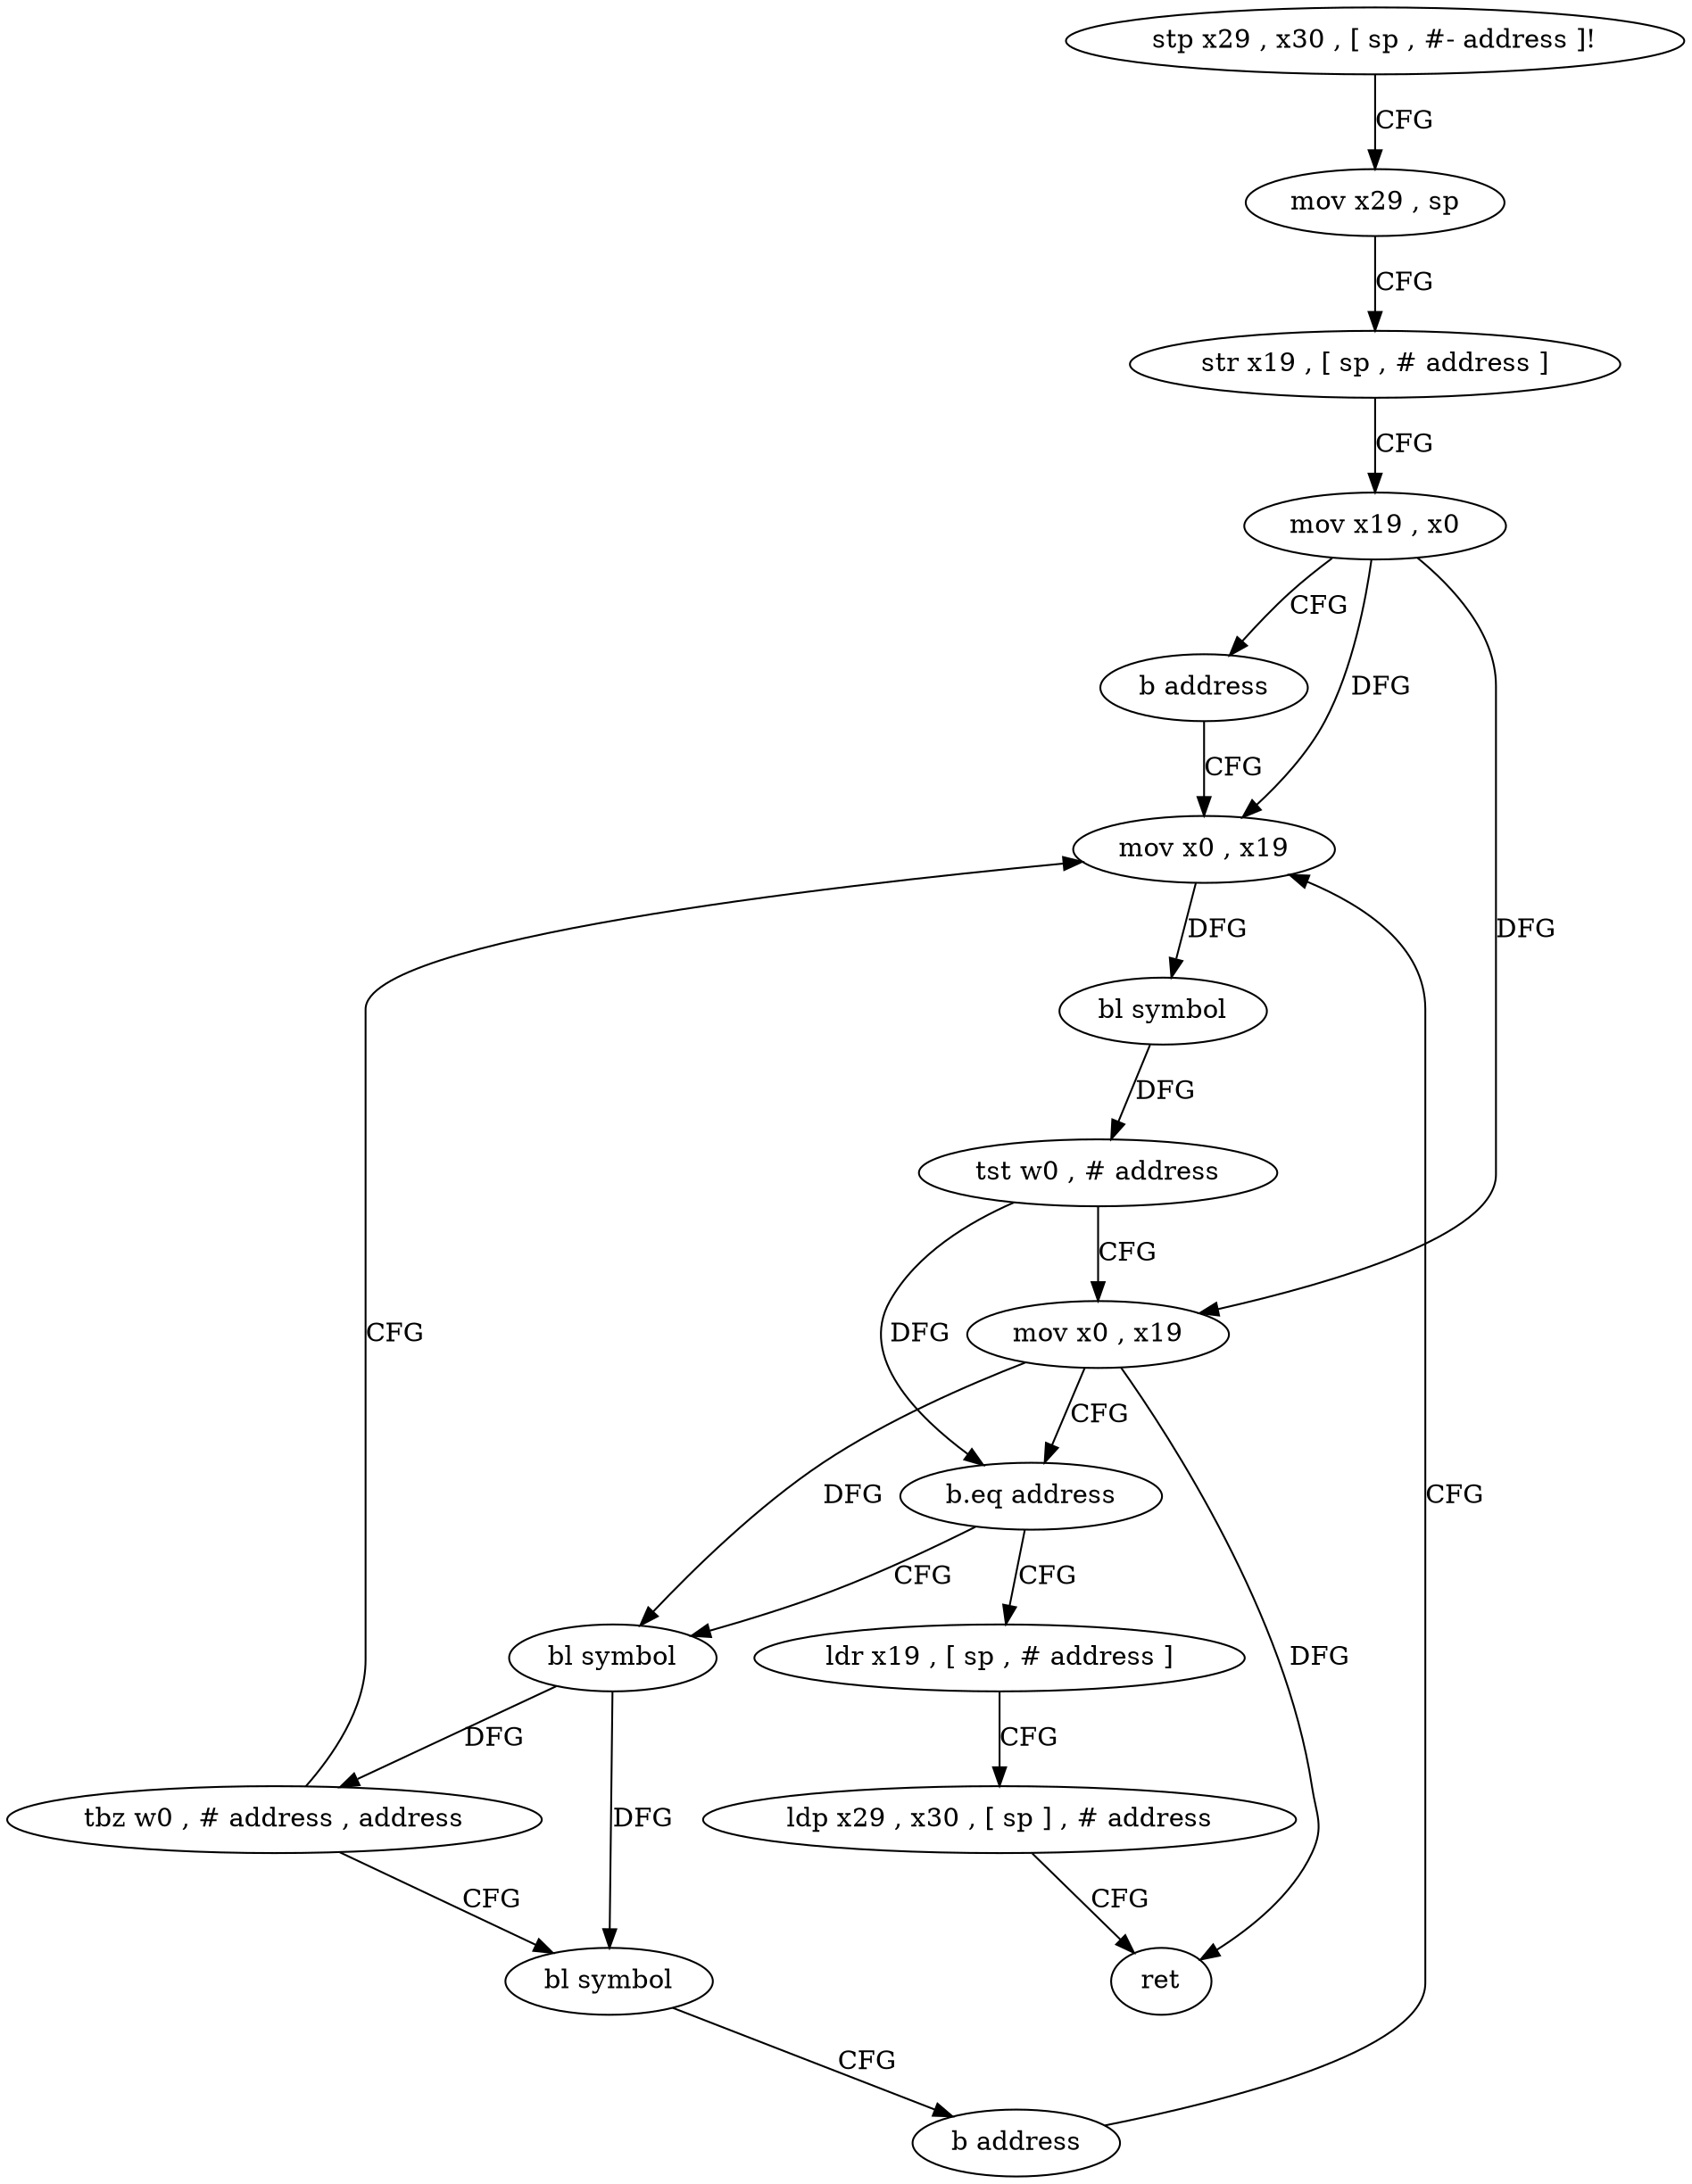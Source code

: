 digraph "func" {
"4274336" [label = "stp x29 , x30 , [ sp , #- address ]!" ]
"4274340" [label = "mov x29 , sp" ]
"4274344" [label = "str x19 , [ sp , # address ]" ]
"4274348" [label = "mov x19 , x0" ]
"4274352" [label = "b address" ]
"4274368" [label = "mov x0 , x19" ]
"4274372" [label = "bl symbol" ]
"4274376" [label = "tst w0 , # address" ]
"4274380" [label = "mov x0 , x19" ]
"4274384" [label = "b.eq address" ]
"4274360" [label = "bl symbol" ]
"4274388" [label = "ldr x19 , [ sp , # address ]" ]
"4274364" [label = "tbz w0 , # address , address" ]
"4274400" [label = "bl symbol" ]
"4274392" [label = "ldp x29 , x30 , [ sp ] , # address" ]
"4274396" [label = "ret" ]
"4274404" [label = "b address" ]
"4274336" -> "4274340" [ label = "CFG" ]
"4274340" -> "4274344" [ label = "CFG" ]
"4274344" -> "4274348" [ label = "CFG" ]
"4274348" -> "4274352" [ label = "CFG" ]
"4274348" -> "4274368" [ label = "DFG" ]
"4274348" -> "4274380" [ label = "DFG" ]
"4274352" -> "4274368" [ label = "CFG" ]
"4274368" -> "4274372" [ label = "DFG" ]
"4274372" -> "4274376" [ label = "DFG" ]
"4274376" -> "4274380" [ label = "CFG" ]
"4274376" -> "4274384" [ label = "DFG" ]
"4274380" -> "4274384" [ label = "CFG" ]
"4274380" -> "4274360" [ label = "DFG" ]
"4274380" -> "4274396" [ label = "DFG" ]
"4274384" -> "4274360" [ label = "CFG" ]
"4274384" -> "4274388" [ label = "CFG" ]
"4274360" -> "4274364" [ label = "DFG" ]
"4274360" -> "4274400" [ label = "DFG" ]
"4274388" -> "4274392" [ label = "CFG" ]
"4274364" -> "4274400" [ label = "CFG" ]
"4274364" -> "4274368" [ label = "CFG" ]
"4274400" -> "4274404" [ label = "CFG" ]
"4274392" -> "4274396" [ label = "CFG" ]
"4274404" -> "4274368" [ label = "CFG" ]
}

